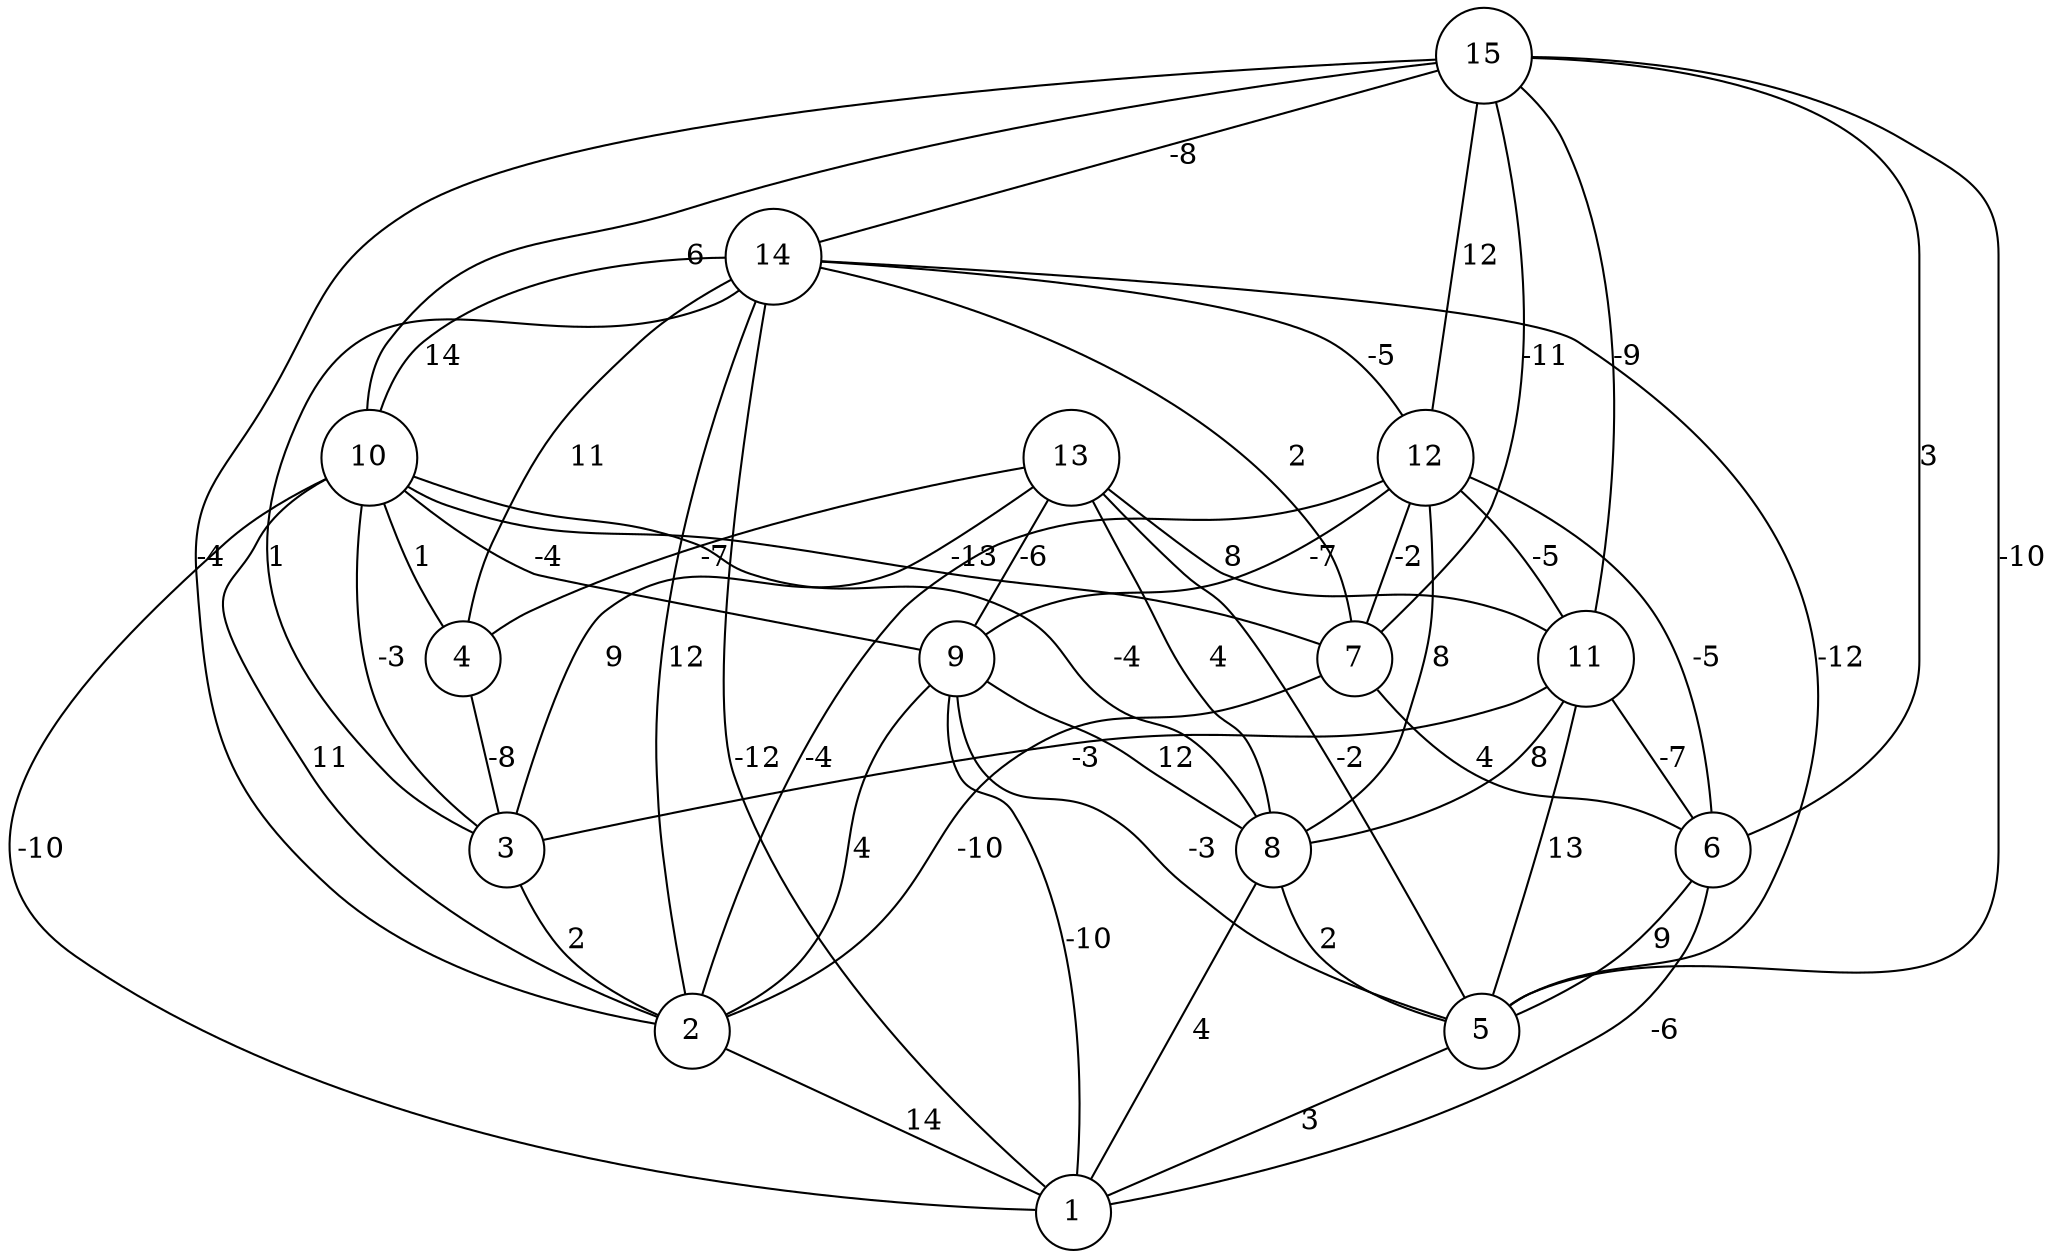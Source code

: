 graph { 
	 fontname="Helvetica,Arial,sans-serif" 
	 node [shape = circle]; 
	 15 -- 2 [label = "-4"];
	 15 -- 5 [label = "-10"];
	 15 -- 6 [label = "3"];
	 15 -- 7 [label = "-11"];
	 15 -- 10 [label = "6"];
	 15 -- 11 [label = "-9"];
	 15 -- 12 [label = "12"];
	 15 -- 14 [label = "-8"];
	 14 -- 1 [label = "-12"];
	 14 -- 2 [label = "12"];
	 14 -- 3 [label = "1"];
	 14 -- 4 [label = "11"];
	 14 -- 5 [label = "-12"];
	 14 -- 7 [label = "2"];
	 14 -- 10 [label = "14"];
	 14 -- 12 [label = "-5"];
	 13 -- 3 [label = "9"];
	 13 -- 4 [label = "-7"];
	 13 -- 5 [label = "-2"];
	 13 -- 8 [label = "4"];
	 13 -- 9 [label = "-6"];
	 13 -- 11 [label = "8"];
	 12 -- 2 [label = "-4"];
	 12 -- 6 [label = "-5"];
	 12 -- 7 [label = "-2"];
	 12 -- 8 [label = "8"];
	 12 -- 9 [label = "-7"];
	 12 -- 11 [label = "-5"];
	 11 -- 3 [label = "-3"];
	 11 -- 5 [label = "13"];
	 11 -- 6 [label = "-7"];
	 11 -- 8 [label = "8"];
	 10 -- 1 [label = "-10"];
	 10 -- 2 [label = "11"];
	 10 -- 3 [label = "-3"];
	 10 -- 4 [label = "1"];
	 10 -- 7 [label = "-13"];
	 10 -- 8 [label = "-4"];
	 10 -- 9 [label = "-4"];
	 9 -- 1 [label = "-10"];
	 9 -- 2 [label = "4"];
	 9 -- 5 [label = "-3"];
	 9 -- 8 [label = "12"];
	 8 -- 1 [label = "4"];
	 8 -- 5 [label = "2"];
	 7 -- 2 [label = "-10"];
	 7 -- 6 [label = "4"];
	 6 -- 1 [label = "-6"];
	 6 -- 5 [label = "9"];
	 5 -- 1 [label = "3"];
	 4 -- 3 [label = "-8"];
	 3 -- 2 [label = "2"];
	 2 -- 1 [label = "14"];
	 1;
	 2;
	 3;
	 4;
	 5;
	 6;
	 7;
	 8;
	 9;
	 10;
	 11;
	 12;
	 13;
	 14;
	 15;
}
